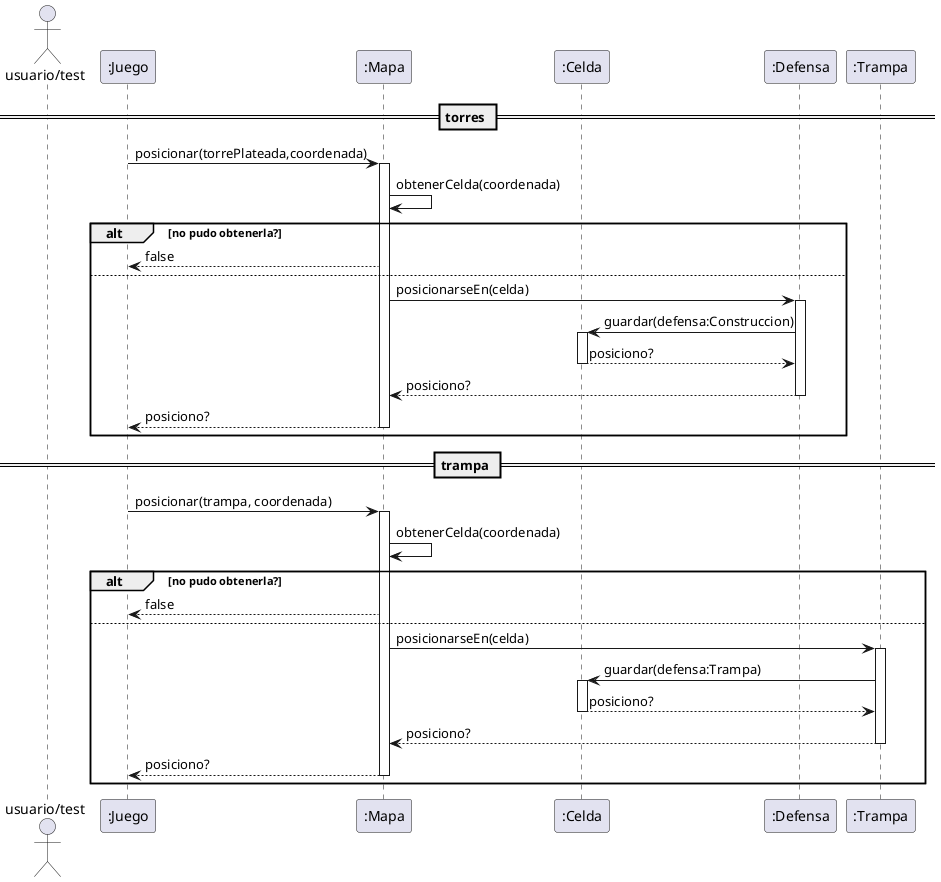 @startuml
Actor "usuario/test" as sis

participant ":Juego" as juego
participant ":Mapa" as mapa
participant ":Celda" as celda
participant ":Defensa" as defensa
participant ":Trampa" as trampa




== torres ==
juego->mapa: posicionar(torrePlateada,coordenada)
activate mapa
mapa->mapa: obtenerCelda(coordenada)

alt no pudo obtenerla?
mapa-->juego: false
else

mapa-> defensa: posicionarseEn(celda)
activate defensa
defensa->celda: guardar(defensa:Construccion)
activate celda
celda-->defensa : posiciono?
deactivate celda
defensa--> mapa: posiciono?
deactivate defensa
mapa-->juego: posiciono?
deactivate mapa

end




== trampa ==
juego->mapa: posicionar(trampa, coordenada)
activate mapa
mapa->mapa: obtenerCelda(coordenada)

alt no pudo obtenerla?
mapa-->juego: false
else

mapa-> trampa: posicionarseEn(celda)
activate trampa
trampa->celda: guardar(defensa:Trampa)
activate celda
celda-->trampa: posiciono?
deactivate celda
trampa--> mapa: posiciono?
deactivate trampa
mapa-->juego: posiciono?
deactivate mapa

end


@enduml
